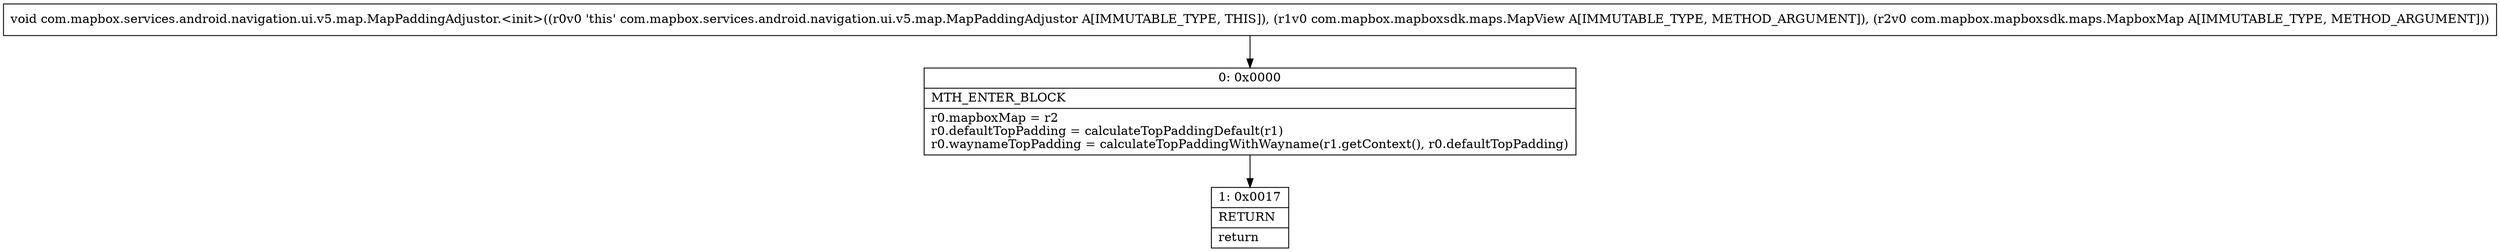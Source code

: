 digraph "CFG forcom.mapbox.services.android.navigation.ui.v5.map.MapPaddingAdjustor.\<init\>(Lcom\/mapbox\/mapboxsdk\/maps\/MapView;Lcom\/mapbox\/mapboxsdk\/maps\/MapboxMap;)V" {
Node_0 [shape=record,label="{0\:\ 0x0000|MTH_ENTER_BLOCK\l|r0.mapboxMap = r2\lr0.defaultTopPadding = calculateTopPaddingDefault(r1)\lr0.waynameTopPadding = calculateTopPaddingWithWayname(r1.getContext(), r0.defaultTopPadding)\l}"];
Node_1 [shape=record,label="{1\:\ 0x0017|RETURN\l|return\l}"];
MethodNode[shape=record,label="{void com.mapbox.services.android.navigation.ui.v5.map.MapPaddingAdjustor.\<init\>((r0v0 'this' com.mapbox.services.android.navigation.ui.v5.map.MapPaddingAdjustor A[IMMUTABLE_TYPE, THIS]), (r1v0 com.mapbox.mapboxsdk.maps.MapView A[IMMUTABLE_TYPE, METHOD_ARGUMENT]), (r2v0 com.mapbox.mapboxsdk.maps.MapboxMap A[IMMUTABLE_TYPE, METHOD_ARGUMENT])) }"];
MethodNode -> Node_0;
Node_0 -> Node_1;
}

